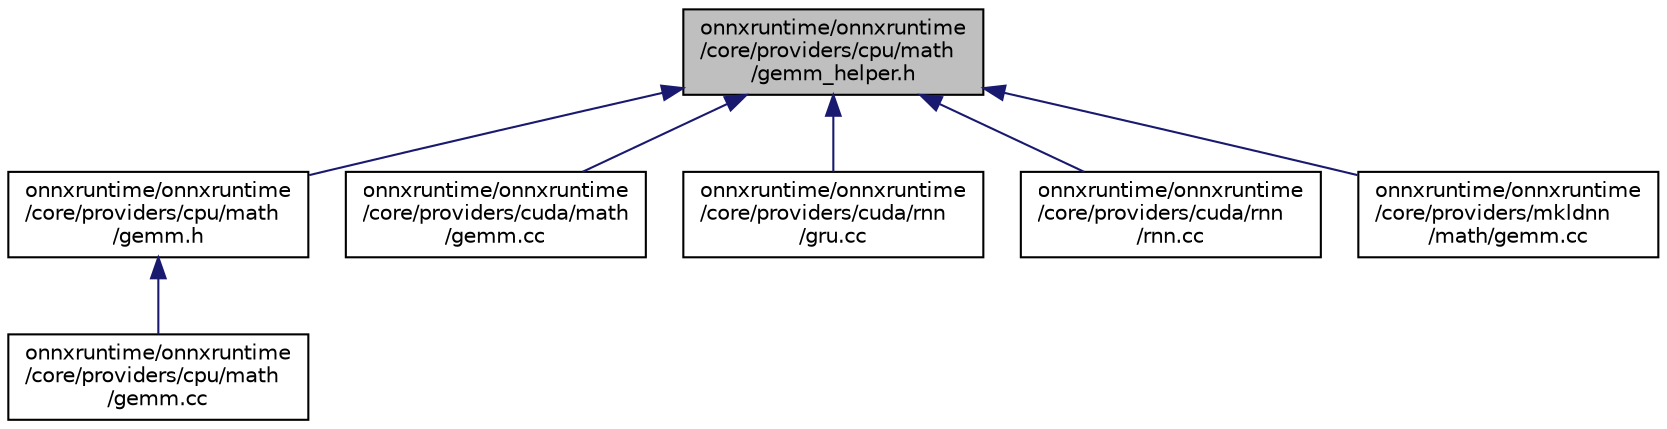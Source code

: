 digraph "onnxruntime/onnxruntime/core/providers/cpu/math/gemm_helper.h"
{
  edge [fontname="Helvetica",fontsize="10",labelfontname="Helvetica",labelfontsize="10"];
  node [fontname="Helvetica",fontsize="10",shape=record];
  Node21 [label="onnxruntime/onnxruntime\l/core/providers/cpu/math\l/gemm_helper.h",height=0.2,width=0.4,color="black", fillcolor="grey75", style="filled", fontcolor="black"];
  Node21 -> Node22 [dir="back",color="midnightblue",fontsize="10",style="solid"];
  Node22 [label="onnxruntime/onnxruntime\l/core/providers/cpu/math\l/gemm.h",height=0.2,width=0.4,color="black", fillcolor="white", style="filled",URL="$cpu_2math_2gemm_8h.html"];
  Node22 -> Node23 [dir="back",color="midnightblue",fontsize="10",style="solid"];
  Node23 [label="onnxruntime/onnxruntime\l/core/providers/cpu/math\l/gemm.cc",height=0.2,width=0.4,color="black", fillcolor="white", style="filled",URL="$cpu_2math_2gemm_8cc.html"];
  Node21 -> Node24 [dir="back",color="midnightblue",fontsize="10",style="solid"];
  Node24 [label="onnxruntime/onnxruntime\l/core/providers/cuda/math\l/gemm.cc",height=0.2,width=0.4,color="black", fillcolor="white", style="filled",URL="$cuda_2math_2gemm_8cc.html"];
  Node21 -> Node25 [dir="back",color="midnightblue",fontsize="10",style="solid"];
  Node25 [label="onnxruntime/onnxruntime\l/core/providers/cuda/rnn\l/gru.cc",height=0.2,width=0.4,color="black", fillcolor="white", style="filled",URL="$gru_8cc.html"];
  Node21 -> Node26 [dir="back",color="midnightblue",fontsize="10",style="solid"];
  Node26 [label="onnxruntime/onnxruntime\l/core/providers/cuda/rnn\l/rnn.cc",height=0.2,width=0.4,color="black", fillcolor="white", style="filled",URL="$cuda_2rnn_2rnn_8cc.html"];
  Node21 -> Node27 [dir="back",color="midnightblue",fontsize="10",style="solid"];
  Node27 [label="onnxruntime/onnxruntime\l/core/providers/mkldnn\l/math/gemm.cc",height=0.2,width=0.4,color="black", fillcolor="white", style="filled",URL="$mkldnn_2math_2gemm_8cc.html"];
}
